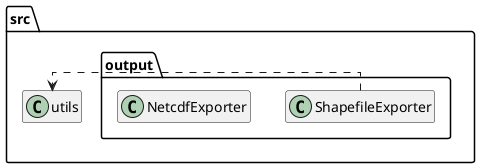 @startuml

' Template file to use to create the diagrams od the packages.
' Every file must have a sub part called INTERNAL with the internal connections of the package and
' a sub part called EXTERNAL with the external parts.
skinparam linetype polyline
skinparam linetype ortho

!startsub INTERNAL

package src.output {
    class src.output.ShapefileExporter
    class src.output.NetcdfExporter
}
!endsub

!startsub EXTERNAL
    src.output.ShapefileExporter .> src.utils
!endsub


' Code that will affect only the current diagram
' can be messy since will not be imported
hide members

@enduml